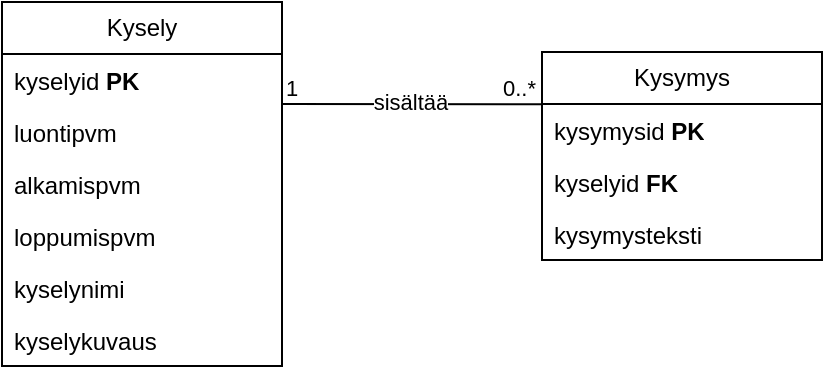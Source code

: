 <mxfile version="28.2.7">
  <diagram id="C5RBs43oDa-KdzZeNtuy" name="Page-1">
    <mxGraphModel dx="759" dy="344" grid="1" gridSize="10" guides="1" tooltips="1" connect="1" arrows="1" fold="1" page="1" pageScale="1" pageWidth="827" pageHeight="1169" math="0" shadow="0">
      <root>
        <mxCell id="WIyWlLk6GJQsqaUBKTNV-0" />
        <mxCell id="WIyWlLk6GJQsqaUBKTNV-1" parent="WIyWlLk6GJQsqaUBKTNV-0" />
        <mxCell id="JoBl5TrVzykHaEyNMU22-0" value="Kysely" style="swimlane;fontStyle=0;childLayout=stackLayout;horizontal=1;startSize=26;fillColor=none;horizontalStack=0;resizeParent=1;resizeParentMax=0;resizeLast=0;collapsible=1;marginBottom=0;whiteSpace=wrap;html=1;" parent="WIyWlLk6GJQsqaUBKTNV-1" vertex="1">
          <mxGeometry x="240" y="170" width="140" height="182" as="geometry" />
        </mxCell>
        <mxCell id="JoBl5TrVzykHaEyNMU22-1" value="kyselyid &lt;b&gt;PK&lt;/b&gt;" style="text;strokeColor=none;fillColor=none;align=left;verticalAlign=top;spacingLeft=4;spacingRight=4;overflow=hidden;rotatable=0;points=[[0,0.5],[1,0.5]];portConstraint=eastwest;whiteSpace=wrap;html=1;" parent="JoBl5TrVzykHaEyNMU22-0" vertex="1">
          <mxGeometry y="26" width="140" height="26" as="geometry" />
        </mxCell>
        <mxCell id="joLyJkTegj7OppRMsLIA-0" value="luontipvm" style="text;strokeColor=none;fillColor=none;align=left;verticalAlign=top;spacingLeft=4;spacingRight=4;overflow=hidden;rotatable=0;points=[[0,0.5],[1,0.5]];portConstraint=eastwest;whiteSpace=wrap;html=1;" vertex="1" parent="JoBl5TrVzykHaEyNMU22-0">
          <mxGeometry y="52" width="140" height="26" as="geometry" />
        </mxCell>
        <mxCell id="JoBl5TrVzykHaEyNMU22-2" value="alkamispvm" style="text;strokeColor=none;fillColor=none;align=left;verticalAlign=top;spacingLeft=4;spacingRight=4;overflow=hidden;rotatable=0;points=[[0,0.5],[1,0.5]];portConstraint=eastwest;whiteSpace=wrap;html=1;" parent="JoBl5TrVzykHaEyNMU22-0" vertex="1">
          <mxGeometry y="78" width="140" height="26" as="geometry" />
        </mxCell>
        <mxCell id="JoBl5TrVzykHaEyNMU22-3" value="loppumispvm" style="text;strokeColor=none;fillColor=none;align=left;verticalAlign=top;spacingLeft=4;spacingRight=4;overflow=hidden;rotatable=0;points=[[0,0.5],[1,0.5]];portConstraint=eastwest;whiteSpace=wrap;html=1;" parent="JoBl5TrVzykHaEyNMU22-0" vertex="1">
          <mxGeometry y="104" width="140" height="26" as="geometry" />
        </mxCell>
        <mxCell id="JoBl5TrVzykHaEyNMU22-13" value="kyselynimi" style="text;strokeColor=none;fillColor=none;align=left;verticalAlign=top;spacingLeft=4;spacingRight=4;overflow=hidden;rotatable=0;points=[[0,0.5],[1,0.5]];portConstraint=eastwest;whiteSpace=wrap;html=1;" parent="JoBl5TrVzykHaEyNMU22-0" vertex="1">
          <mxGeometry y="130" width="140" height="26" as="geometry" />
        </mxCell>
        <mxCell id="JoBl5TrVzykHaEyNMU22-14" value="kyselykuvaus" style="text;strokeColor=none;fillColor=none;align=left;verticalAlign=top;spacingLeft=4;spacingRight=4;overflow=hidden;rotatable=0;points=[[0,0.5],[1,0.5]];portConstraint=eastwest;whiteSpace=wrap;html=1;" parent="JoBl5TrVzykHaEyNMU22-0" vertex="1">
          <mxGeometry y="156" width="140" height="26" as="geometry" />
        </mxCell>
        <mxCell id="JoBl5TrVzykHaEyNMU22-4" value="Kysymys" style="swimlane;fontStyle=0;childLayout=stackLayout;horizontal=1;startSize=26;fillColor=none;horizontalStack=0;resizeParent=1;resizeParentMax=0;resizeLast=0;collapsible=1;marginBottom=0;whiteSpace=wrap;html=1;" parent="WIyWlLk6GJQsqaUBKTNV-1" vertex="1">
          <mxGeometry x="510" y="195" width="140" height="104" as="geometry" />
        </mxCell>
        <mxCell id="JoBl5TrVzykHaEyNMU22-12" value="kysymysid &lt;b&gt;PK&lt;/b&gt;" style="text;strokeColor=none;fillColor=none;align=left;verticalAlign=top;spacingLeft=4;spacingRight=4;overflow=hidden;rotatable=0;points=[[0,0.5],[1,0.5]];portConstraint=eastwest;whiteSpace=wrap;html=1;" parent="JoBl5TrVzykHaEyNMU22-4" vertex="1">
          <mxGeometry y="26" width="140" height="26" as="geometry" />
        </mxCell>
        <mxCell id="joLyJkTegj7OppRMsLIA-3" value="kyselyid &lt;b&gt;FK&lt;/b&gt;" style="text;strokeColor=none;fillColor=none;align=left;verticalAlign=top;spacingLeft=4;spacingRight=4;overflow=hidden;rotatable=0;points=[[0,0.5],[1,0.5]];portConstraint=eastwest;whiteSpace=wrap;html=1;" vertex="1" parent="JoBl5TrVzykHaEyNMU22-4">
          <mxGeometry y="52" width="140" height="26" as="geometry" />
        </mxCell>
        <mxCell id="joLyJkTegj7OppRMsLIA-2" value="kysymysteksti" style="text;strokeColor=none;fillColor=none;align=left;verticalAlign=top;spacingLeft=4;spacingRight=4;overflow=hidden;rotatable=0;points=[[0,0.5],[1,0.5]];portConstraint=eastwest;whiteSpace=wrap;html=1;" vertex="1" parent="JoBl5TrVzykHaEyNMU22-4">
          <mxGeometry y="78" width="140" height="26" as="geometry" />
        </mxCell>
        <mxCell id="JoBl5TrVzykHaEyNMU22-8" value="" style="endArrow=none;html=1;edgeStyle=orthogonalEdgeStyle;rounded=0;entryX=0.003;entryY=0.928;entryDx=0;entryDy=0;entryPerimeter=0;" parent="WIyWlLk6GJQsqaUBKTNV-1" edge="1">
          <mxGeometry relative="1" as="geometry">
            <mxPoint x="380" y="221" as="sourcePoint" />
            <mxPoint x="510.42" y="221.128" as="targetPoint" />
            <Array as="points">
              <mxPoint x="381" y="221" />
            </Array>
          </mxGeometry>
        </mxCell>
        <mxCell id="JoBl5TrVzykHaEyNMU22-9" value="1" style="edgeLabel;resizable=0;html=1;align=left;verticalAlign=bottom;" parent="JoBl5TrVzykHaEyNMU22-8" connectable="0" vertex="1">
          <mxGeometry x="-1" relative="1" as="geometry" />
        </mxCell>
        <mxCell id="JoBl5TrVzykHaEyNMU22-10" value="0..*" style="edgeLabel;resizable=0;html=1;align=right;verticalAlign=bottom;" parent="JoBl5TrVzykHaEyNMU22-8" connectable="0" vertex="1">
          <mxGeometry x="1" relative="1" as="geometry">
            <mxPoint x="-3" as="offset" />
          </mxGeometry>
        </mxCell>
        <mxCell id="JoBl5TrVzykHaEyNMU22-11" value="sisältää" style="edgeLabel;html=1;align=center;verticalAlign=middle;resizable=0;points=[];" parent="JoBl5TrVzykHaEyNMU22-8" vertex="1" connectable="0">
          <mxGeometry x="-0.03" y="1" relative="1" as="geometry">
            <mxPoint as="offset" />
          </mxGeometry>
        </mxCell>
      </root>
    </mxGraphModel>
  </diagram>
</mxfile>
